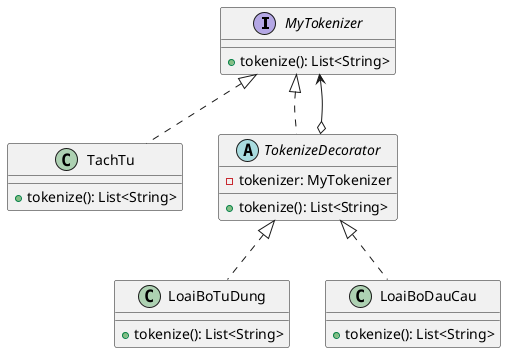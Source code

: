 @startuml
'https://plantuml.com/sequence-diagram

interface MyTokenizer {
    + tokenize(): List<String>
}
class TachTu {
    + tokenize(): List<String>
}
abstract class TokenizeDecorator {
    - tokenizer: MyTokenizer
    + tokenize(): List<String>
}
class LoaiBoTuDung {
    + tokenize(): List<String>
}
class LoaiBoDauCau {
    + tokenize(): List<String>
}

MyTokenizer <|.. TachTu
MyTokenizer <|.. TokenizeDecorator
TokenizeDecorator o--> MyTokenizer
TokenizeDecorator <|.. LoaiBoTuDung
TokenizeDecorator <|.. LoaiBoDauCau
@enduml
